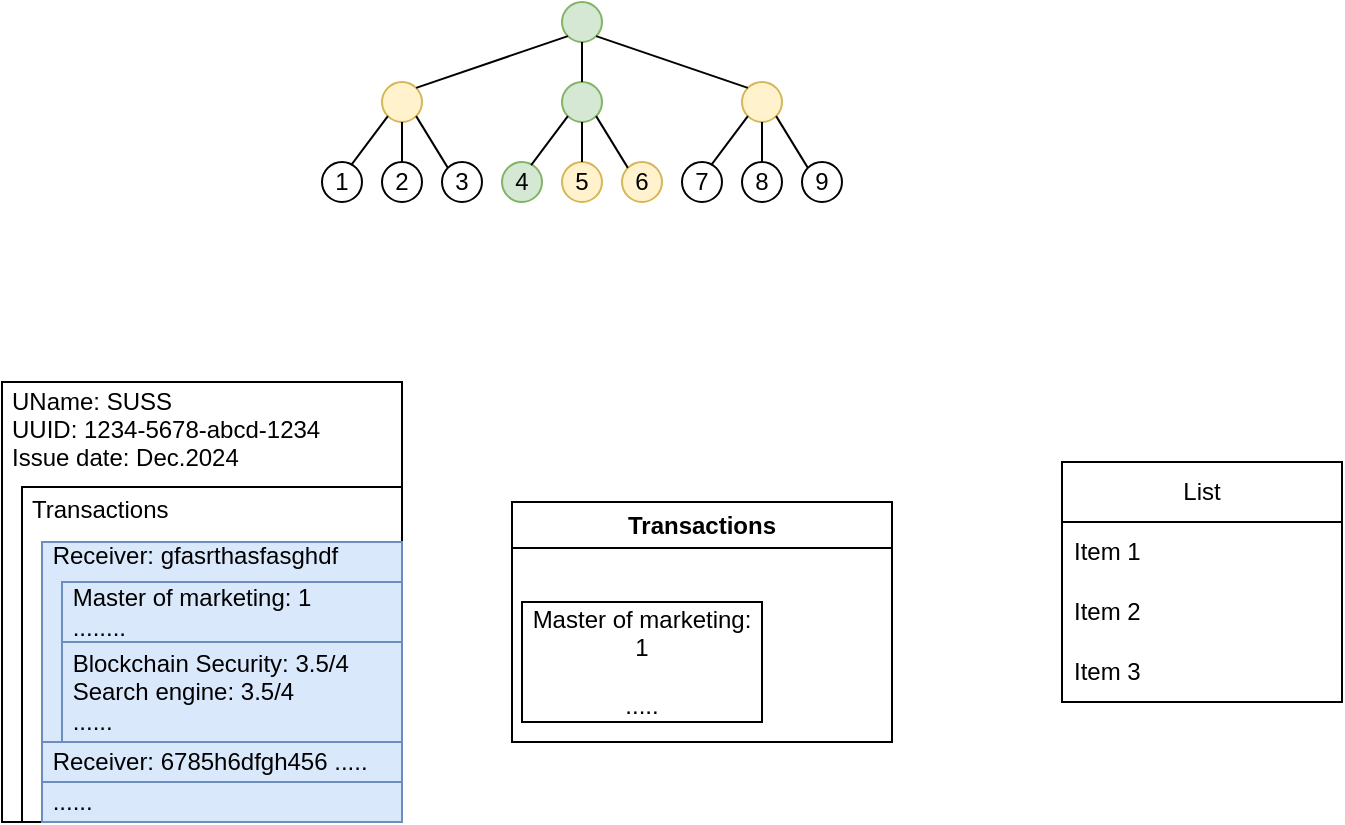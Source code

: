 <mxfile version="24.7.13">
  <diagram name="Page-1" id="_C3TLegI7R8yPhaLSQ1L">
    <mxGraphModel dx="1287" dy="305" grid="1" gridSize="10" guides="1" tooltips="1" connect="1" arrows="1" fold="1" page="1" pageScale="1" pageWidth="850" pageHeight="1100" math="0" shadow="0">
      <root>
        <mxCell id="0" />
        <mxCell id="1" parent="0" />
        <mxCell id="fRx-R-XlH92UUbTNDXMt-1" value="1" style="ellipse;whiteSpace=wrap;html=1;" parent="1" vertex="1">
          <mxGeometry x="360" y="250" width="20" height="20" as="geometry" />
        </mxCell>
        <mxCell id="fRx-R-XlH92UUbTNDXMt-2" value="2" style="ellipse;whiteSpace=wrap;html=1;" parent="1" vertex="1">
          <mxGeometry x="390" y="250" width="20" height="20" as="geometry" />
        </mxCell>
        <mxCell id="fRx-R-XlH92UUbTNDXMt-3" value="3" style="ellipse;whiteSpace=wrap;html=1;" parent="1" vertex="1">
          <mxGeometry x="420" y="250" width="20" height="20" as="geometry" />
        </mxCell>
        <mxCell id="fRx-R-XlH92UUbTNDXMt-4" value="" style="ellipse;whiteSpace=wrap;html=1;fillColor=#fff2cc;strokeColor=#d6b656;" parent="1" vertex="1">
          <mxGeometry x="390" y="210" width="20" height="20" as="geometry" />
        </mxCell>
        <mxCell id="fRx-R-XlH92UUbTNDXMt-5" value="" style="endArrow=none;html=1;rounded=0;exitX=0.729;exitY=0.076;exitDx=0;exitDy=0;entryX=0;entryY=1;entryDx=0;entryDy=0;exitPerimeter=0;" parent="1" source="fRx-R-XlH92UUbTNDXMt-1" target="fRx-R-XlH92UUbTNDXMt-4" edge="1">
          <mxGeometry width="50" height="50" relative="1" as="geometry">
            <mxPoint x="440" y="270" as="sourcePoint" />
            <mxPoint x="490" y="220" as="targetPoint" />
          </mxGeometry>
        </mxCell>
        <mxCell id="fRx-R-XlH92UUbTNDXMt-6" value="" style="endArrow=none;html=1;rounded=0;exitX=0.5;exitY=0;exitDx=0;exitDy=0;entryX=0.5;entryY=1;entryDx=0;entryDy=0;" parent="1" source="fRx-R-XlH92UUbTNDXMt-2" target="fRx-R-XlH92UUbTNDXMt-4" edge="1">
          <mxGeometry width="50" height="50" relative="1" as="geometry">
            <mxPoint x="384" y="262" as="sourcePoint" />
            <mxPoint x="403" y="237" as="targetPoint" />
          </mxGeometry>
        </mxCell>
        <mxCell id="fRx-R-XlH92UUbTNDXMt-7" value="" style="endArrow=none;html=1;rounded=0;exitX=0;exitY=0;exitDx=0;exitDy=0;entryX=1;entryY=1;entryDx=0;entryDy=0;" parent="1" source="fRx-R-XlH92UUbTNDXMt-3" target="fRx-R-XlH92UUbTNDXMt-4" edge="1">
          <mxGeometry width="50" height="50" relative="1" as="geometry">
            <mxPoint x="410" y="260" as="sourcePoint" />
            <mxPoint x="410" y="240" as="targetPoint" />
          </mxGeometry>
        </mxCell>
        <mxCell id="fRx-R-XlH92UUbTNDXMt-8" value="4" style="ellipse;whiteSpace=wrap;html=1;fillColor=#d5e8d4;strokeColor=#82b366;" parent="1" vertex="1">
          <mxGeometry x="450" y="250" width="20" height="20" as="geometry" />
        </mxCell>
        <mxCell id="fRx-R-XlH92UUbTNDXMt-9" value="5" style="ellipse;whiteSpace=wrap;html=1;fillColor=#fff2cc;strokeColor=#d6b656;" parent="1" vertex="1">
          <mxGeometry x="480" y="250" width="20" height="20" as="geometry" />
        </mxCell>
        <mxCell id="fRx-R-XlH92UUbTNDXMt-10" value="6" style="ellipse;whiteSpace=wrap;html=1;fillColor=#fff2cc;strokeColor=#d6b656;" parent="1" vertex="1">
          <mxGeometry x="510" y="250" width="20" height="20" as="geometry" />
        </mxCell>
        <mxCell id="fRx-R-XlH92UUbTNDXMt-11" value="" style="ellipse;whiteSpace=wrap;html=1;fillColor=#d5e8d4;strokeColor=#82b366;" parent="1" vertex="1">
          <mxGeometry x="480" y="210" width="20" height="20" as="geometry" />
        </mxCell>
        <mxCell id="fRx-R-XlH92UUbTNDXMt-12" value="" style="endArrow=none;html=1;rounded=0;exitX=0.729;exitY=0.076;exitDx=0;exitDy=0;entryX=0;entryY=1;entryDx=0;entryDy=0;exitPerimeter=0;" parent="1" source="fRx-R-XlH92UUbTNDXMt-8" target="fRx-R-XlH92UUbTNDXMt-11" edge="1">
          <mxGeometry width="50" height="50" relative="1" as="geometry">
            <mxPoint x="530" y="270" as="sourcePoint" />
            <mxPoint x="580" y="220" as="targetPoint" />
          </mxGeometry>
        </mxCell>
        <mxCell id="fRx-R-XlH92UUbTNDXMt-13" value="" style="endArrow=none;html=1;rounded=0;exitX=0.5;exitY=0;exitDx=0;exitDy=0;entryX=0.5;entryY=1;entryDx=0;entryDy=0;" parent="1" source="fRx-R-XlH92UUbTNDXMt-9" target="fRx-R-XlH92UUbTNDXMt-11" edge="1">
          <mxGeometry width="50" height="50" relative="1" as="geometry">
            <mxPoint x="474" y="262" as="sourcePoint" />
            <mxPoint x="493" y="237" as="targetPoint" />
          </mxGeometry>
        </mxCell>
        <mxCell id="fRx-R-XlH92UUbTNDXMt-14" value="" style="endArrow=none;html=1;rounded=0;exitX=0;exitY=0;exitDx=0;exitDy=0;entryX=1;entryY=1;entryDx=0;entryDy=0;" parent="1" source="fRx-R-XlH92UUbTNDXMt-10" target="fRx-R-XlH92UUbTNDXMt-11" edge="1">
          <mxGeometry width="50" height="50" relative="1" as="geometry">
            <mxPoint x="500" y="260" as="sourcePoint" />
            <mxPoint x="500" y="240" as="targetPoint" />
          </mxGeometry>
        </mxCell>
        <mxCell id="fRx-R-XlH92UUbTNDXMt-15" value="7" style="ellipse;whiteSpace=wrap;html=1;" parent="1" vertex="1">
          <mxGeometry x="540" y="250" width="20" height="20" as="geometry" />
        </mxCell>
        <mxCell id="fRx-R-XlH92UUbTNDXMt-16" value="8" style="ellipse;whiteSpace=wrap;html=1;" parent="1" vertex="1">
          <mxGeometry x="570" y="250" width="20" height="20" as="geometry" />
        </mxCell>
        <mxCell id="fRx-R-XlH92UUbTNDXMt-17" value="9" style="ellipse;whiteSpace=wrap;html=1;" parent="1" vertex="1">
          <mxGeometry x="600" y="250" width="20" height="20" as="geometry" />
        </mxCell>
        <mxCell id="fRx-R-XlH92UUbTNDXMt-18" value="" style="ellipse;whiteSpace=wrap;html=1;fillColor=#fff2cc;strokeColor=#d6b656;" parent="1" vertex="1">
          <mxGeometry x="570" y="210" width="20" height="20" as="geometry" />
        </mxCell>
        <mxCell id="fRx-R-XlH92UUbTNDXMt-19" value="" style="endArrow=none;html=1;rounded=0;exitX=0.729;exitY=0.076;exitDx=0;exitDy=0;entryX=0;entryY=1;entryDx=0;entryDy=0;exitPerimeter=0;" parent="1" source="fRx-R-XlH92UUbTNDXMt-15" target="fRx-R-XlH92UUbTNDXMt-18" edge="1">
          <mxGeometry width="50" height="50" relative="1" as="geometry">
            <mxPoint x="620" y="270" as="sourcePoint" />
            <mxPoint x="670" y="220" as="targetPoint" />
          </mxGeometry>
        </mxCell>
        <mxCell id="fRx-R-XlH92UUbTNDXMt-20" value="" style="endArrow=none;html=1;rounded=0;exitX=0.5;exitY=0;exitDx=0;exitDy=0;entryX=0.5;entryY=1;entryDx=0;entryDy=0;" parent="1" source="fRx-R-XlH92UUbTNDXMt-16" target="fRx-R-XlH92UUbTNDXMt-18" edge="1">
          <mxGeometry width="50" height="50" relative="1" as="geometry">
            <mxPoint x="564" y="262" as="sourcePoint" />
            <mxPoint x="583" y="237" as="targetPoint" />
          </mxGeometry>
        </mxCell>
        <mxCell id="fRx-R-XlH92UUbTNDXMt-21" value="" style="endArrow=none;html=1;rounded=0;exitX=0;exitY=0;exitDx=0;exitDy=0;entryX=1;entryY=1;entryDx=0;entryDy=0;" parent="1" source="fRx-R-XlH92UUbTNDXMt-17" target="fRx-R-XlH92UUbTNDXMt-18" edge="1">
          <mxGeometry width="50" height="50" relative="1" as="geometry">
            <mxPoint x="590" y="260" as="sourcePoint" />
            <mxPoint x="590" y="240" as="targetPoint" />
          </mxGeometry>
        </mxCell>
        <mxCell id="fRx-R-XlH92UUbTNDXMt-22" value="" style="ellipse;whiteSpace=wrap;html=1;fillColor=#d5e8d4;strokeColor=#82b366;" parent="1" vertex="1">
          <mxGeometry x="480" y="170" width="20" height="20" as="geometry" />
        </mxCell>
        <mxCell id="fRx-R-XlH92UUbTNDXMt-23" value="" style="endArrow=none;html=1;rounded=0;entryX=0.5;entryY=1;entryDx=0;entryDy=0;exitX=0.5;exitY=0;exitDx=0;exitDy=0;" parent="1" source="fRx-R-XlH92UUbTNDXMt-11" target="fRx-R-XlH92UUbTNDXMt-22" edge="1">
          <mxGeometry width="50" height="50" relative="1" as="geometry">
            <mxPoint x="440" y="200" as="sourcePoint" />
            <mxPoint x="490" y="150" as="targetPoint" />
          </mxGeometry>
        </mxCell>
        <mxCell id="fRx-R-XlH92UUbTNDXMt-24" value="" style="endArrow=none;html=1;rounded=0;entryX=0;entryY=1;entryDx=0;entryDy=0;exitX=1;exitY=0;exitDx=0;exitDy=0;" parent="1" source="fRx-R-XlH92UUbTNDXMt-4" target="fRx-R-XlH92UUbTNDXMt-22" edge="1">
          <mxGeometry width="50" height="50" relative="1" as="geometry">
            <mxPoint x="420" y="210" as="sourcePoint" />
            <mxPoint x="500" y="200" as="targetPoint" />
          </mxGeometry>
        </mxCell>
        <mxCell id="fRx-R-XlH92UUbTNDXMt-25" value="" style="endArrow=none;html=1;rounded=0;entryX=1;entryY=1;entryDx=0;entryDy=0;exitX=0;exitY=0;exitDx=0;exitDy=0;" parent="1" source="fRx-R-XlH92UUbTNDXMt-18" target="fRx-R-XlH92UUbTNDXMt-22" edge="1">
          <mxGeometry width="50" height="50" relative="1" as="geometry">
            <mxPoint x="417" y="223" as="sourcePoint" />
            <mxPoint x="493" y="197" as="targetPoint" />
          </mxGeometry>
        </mxCell>
        <mxCell id="HGDvCcWBCPNiUjmK5g9L-1" value="&lt;div style=&quot;text-align: justify; padding-left: 3px;&quot;&gt;&lt;span style=&quot;background-color: initial;&quot;&gt;UName: SUSS&lt;/span&gt;&lt;/div&gt;&lt;div style=&quot;text-align: justify; padding-left: 3px;&quot;&gt;&lt;span style=&quot;background-color: initial;&quot;&gt;UUID: 1234-5678-abcd-1234&lt;/span&gt;&lt;/div&gt;&lt;div style=&quot;text-align: justify; padding-left: 3px;&quot;&gt;Issue date: Dec.2024&lt;/div&gt;&lt;div style=&quot;text-align: justify;&quot;&gt;&lt;br&gt;&lt;/div&gt;&lt;div style=&quot;text-align: justify;&quot;&gt;&lt;br&gt;&lt;/div&gt;&lt;div style=&quot;text-align: justify;&quot;&gt;&lt;br&gt;&lt;/div&gt;&lt;div style=&quot;text-align: justify;&quot;&gt;&lt;br&gt;&lt;/div&gt;&lt;div style=&quot;text-align: justify;&quot;&gt;&lt;br&gt;&lt;/div&gt;&lt;div style=&quot;text-align: justify;&quot;&gt;&lt;br&gt;&lt;/div&gt;&lt;div style=&quot;text-align: justify;&quot;&gt;&lt;br&gt;&lt;/div&gt;&lt;div style=&quot;text-align: justify;&quot;&gt;&lt;br&gt;&lt;/div&gt;&lt;div style=&quot;text-align: justify;&quot;&gt;&lt;br&gt;&lt;/div&gt;&lt;div style=&quot;text-align: justify;&quot;&gt;&lt;br&gt;&lt;/div&gt;&lt;div style=&quot;text-align: justify;&quot;&gt;&lt;br&gt;&lt;/div&gt;&lt;div style=&quot;text-align: justify;&quot;&gt;&lt;br&gt;&lt;/div&gt;" style="rounded=0;whiteSpace=wrap;html=1;align=left;" vertex="1" parent="1">
          <mxGeometry x="200" y="360" width="200" height="220" as="geometry" />
        </mxCell>
        <mxCell id="HGDvCcWBCPNiUjmK5g9L-2" value="List" style="swimlane;fontStyle=0;childLayout=stackLayout;horizontal=1;startSize=30;horizontalStack=0;resizeParent=1;resizeParentMax=0;resizeLast=0;collapsible=1;marginBottom=0;whiteSpace=wrap;html=1;" vertex="1" parent="1">
          <mxGeometry x="730" y="400" width="140" height="120" as="geometry" />
        </mxCell>
        <mxCell id="HGDvCcWBCPNiUjmK5g9L-3" value="Item 1" style="text;strokeColor=none;fillColor=none;align=left;verticalAlign=middle;spacingLeft=4;spacingRight=4;overflow=hidden;points=[[0,0.5],[1,0.5]];portConstraint=eastwest;rotatable=0;whiteSpace=wrap;html=1;" vertex="1" parent="HGDvCcWBCPNiUjmK5g9L-2">
          <mxGeometry y="30" width="140" height="30" as="geometry" />
        </mxCell>
        <mxCell id="HGDvCcWBCPNiUjmK5g9L-4" value="Item 2" style="text;strokeColor=none;fillColor=none;align=left;verticalAlign=middle;spacingLeft=4;spacingRight=4;overflow=hidden;points=[[0,0.5],[1,0.5]];portConstraint=eastwest;rotatable=0;whiteSpace=wrap;html=1;" vertex="1" parent="HGDvCcWBCPNiUjmK5g9L-2">
          <mxGeometry y="60" width="140" height="30" as="geometry" />
        </mxCell>
        <mxCell id="HGDvCcWBCPNiUjmK5g9L-5" value="Item 3" style="text;strokeColor=none;fillColor=none;align=left;verticalAlign=middle;spacingLeft=4;spacingRight=4;overflow=hidden;points=[[0,0.5],[1,0.5]];portConstraint=eastwest;rotatable=0;whiteSpace=wrap;html=1;" vertex="1" parent="HGDvCcWBCPNiUjmK5g9L-2">
          <mxGeometry y="90" width="140" height="30" as="geometry" />
        </mxCell>
        <mxCell id="HGDvCcWBCPNiUjmK5g9L-7" value="Transactions" style="swimlane;whiteSpace=wrap;html=1;startSize=23;" vertex="1" parent="1">
          <mxGeometry x="455" y="420" width="190" height="120" as="geometry">
            <mxRectangle x="455" y="420" width="110" height="30" as="alternateBounds" />
          </mxGeometry>
        </mxCell>
        <mxCell id="HGDvCcWBCPNiUjmK5g9L-19" value="&lt;div style=&quot;text-align: justify; padding-left: 3px;&quot;&gt;&lt;span style=&quot;background-color: initial;&quot;&gt;Transactions&lt;/span&gt;&lt;/div&gt;&lt;div&gt;&lt;br&gt;&lt;/div&gt;&lt;div&gt;&lt;br&gt;&lt;/div&gt;&lt;div&gt;&lt;br&gt;&lt;/div&gt;&lt;div&gt;&lt;br&gt;&lt;/div&gt;&lt;div&gt;&lt;br&gt;&lt;/div&gt;&lt;div&gt;&lt;br&gt;&lt;/div&gt;&lt;div&gt;&lt;br&gt;&lt;/div&gt;&lt;div&gt;&lt;br&gt;&lt;/div&gt;&lt;div&gt;&lt;br&gt;&lt;/div&gt;&lt;div&gt;&amp;nbsp; &amp;nbsp; .....&lt;/div&gt;" style="rounded=0;whiteSpace=wrap;html=1;align=left;" vertex="1" parent="1">
          <mxGeometry x="210" y="412.5" width="190" height="167.5" as="geometry" />
        </mxCell>
        <mxCell id="HGDvCcWBCPNiUjmK5g9L-22" value="&amp;nbsp;Receiver: gfasrthasfasghdf&lt;div&gt;&lt;br&gt;&lt;/div&gt;&lt;div&gt;&lt;br&gt;&lt;/div&gt;&lt;div&gt;&lt;br&gt;&lt;/div&gt;&lt;div&gt;&lt;br&gt;&lt;/div&gt;&lt;div&gt;&lt;br&gt;&lt;/div&gt;&lt;div&gt;&lt;br&gt;&lt;/div&gt;" style="rounded=0;whiteSpace=wrap;html=1;align=left;fillColor=#dae8fc;strokeColor=#6c8ebf;" vertex="1" parent="1">
          <mxGeometry x="220" y="440" width="180" height="100" as="geometry" />
        </mxCell>
        <mxCell id="HGDvCcWBCPNiUjmK5g9L-23" value="&lt;div&gt;Master of marketing: 1&lt;/div&gt;&lt;div&gt;&lt;br&gt;&lt;/div&gt;&lt;div&gt;.....&lt;/div&gt;" style="whiteSpace=wrap;html=1;" vertex="1" parent="1">
          <mxGeometry x="460" y="470" width="120" height="60" as="geometry" />
        </mxCell>
        <mxCell id="HGDvCcWBCPNiUjmK5g9L-24" value="&amp;nbsp;Master of marketing: 1&lt;div&gt;&amp;nbsp;........&lt;/div&gt;" style="rounded=0;whiteSpace=wrap;html=1;align=left;fillColor=#dae8fc;strokeColor=#6c8ebf;" vertex="1" parent="1">
          <mxGeometry x="230" y="460" width="170" height="30" as="geometry" />
        </mxCell>
        <mxCell id="HGDvCcWBCPNiUjmK5g9L-25" value="&amp;nbsp;Blockchain Security: 3.5/4&lt;div&gt;&amp;nbsp;Search engine: 3.5/4&lt;/div&gt;&lt;div&gt;&amp;nbsp;......&lt;/div&gt;" style="rounded=0;whiteSpace=wrap;html=1;align=left;fillColor=#dae8fc;strokeColor=#6c8ebf;" vertex="1" parent="1">
          <mxGeometry x="230" y="490" width="170" height="50" as="geometry" />
        </mxCell>
        <mxCell id="HGDvCcWBCPNiUjmK5g9L-27" value="&amp;nbsp;Receiver: 6785h6dfgh456 ....." style="rounded=0;whiteSpace=wrap;html=1;align=left;fillColor=#dae8fc;strokeColor=#6c8ebf;" vertex="1" parent="1">
          <mxGeometry x="220" y="540" width="180" height="20" as="geometry" />
        </mxCell>
        <mxCell id="HGDvCcWBCPNiUjmK5g9L-28" value="&amp;nbsp;......" style="rounded=0;whiteSpace=wrap;html=1;align=left;fillColor=#dae8fc;strokeColor=#6c8ebf;" vertex="1" parent="1">
          <mxGeometry x="220" y="560" width="180" height="20" as="geometry" />
        </mxCell>
      </root>
    </mxGraphModel>
  </diagram>
</mxfile>

